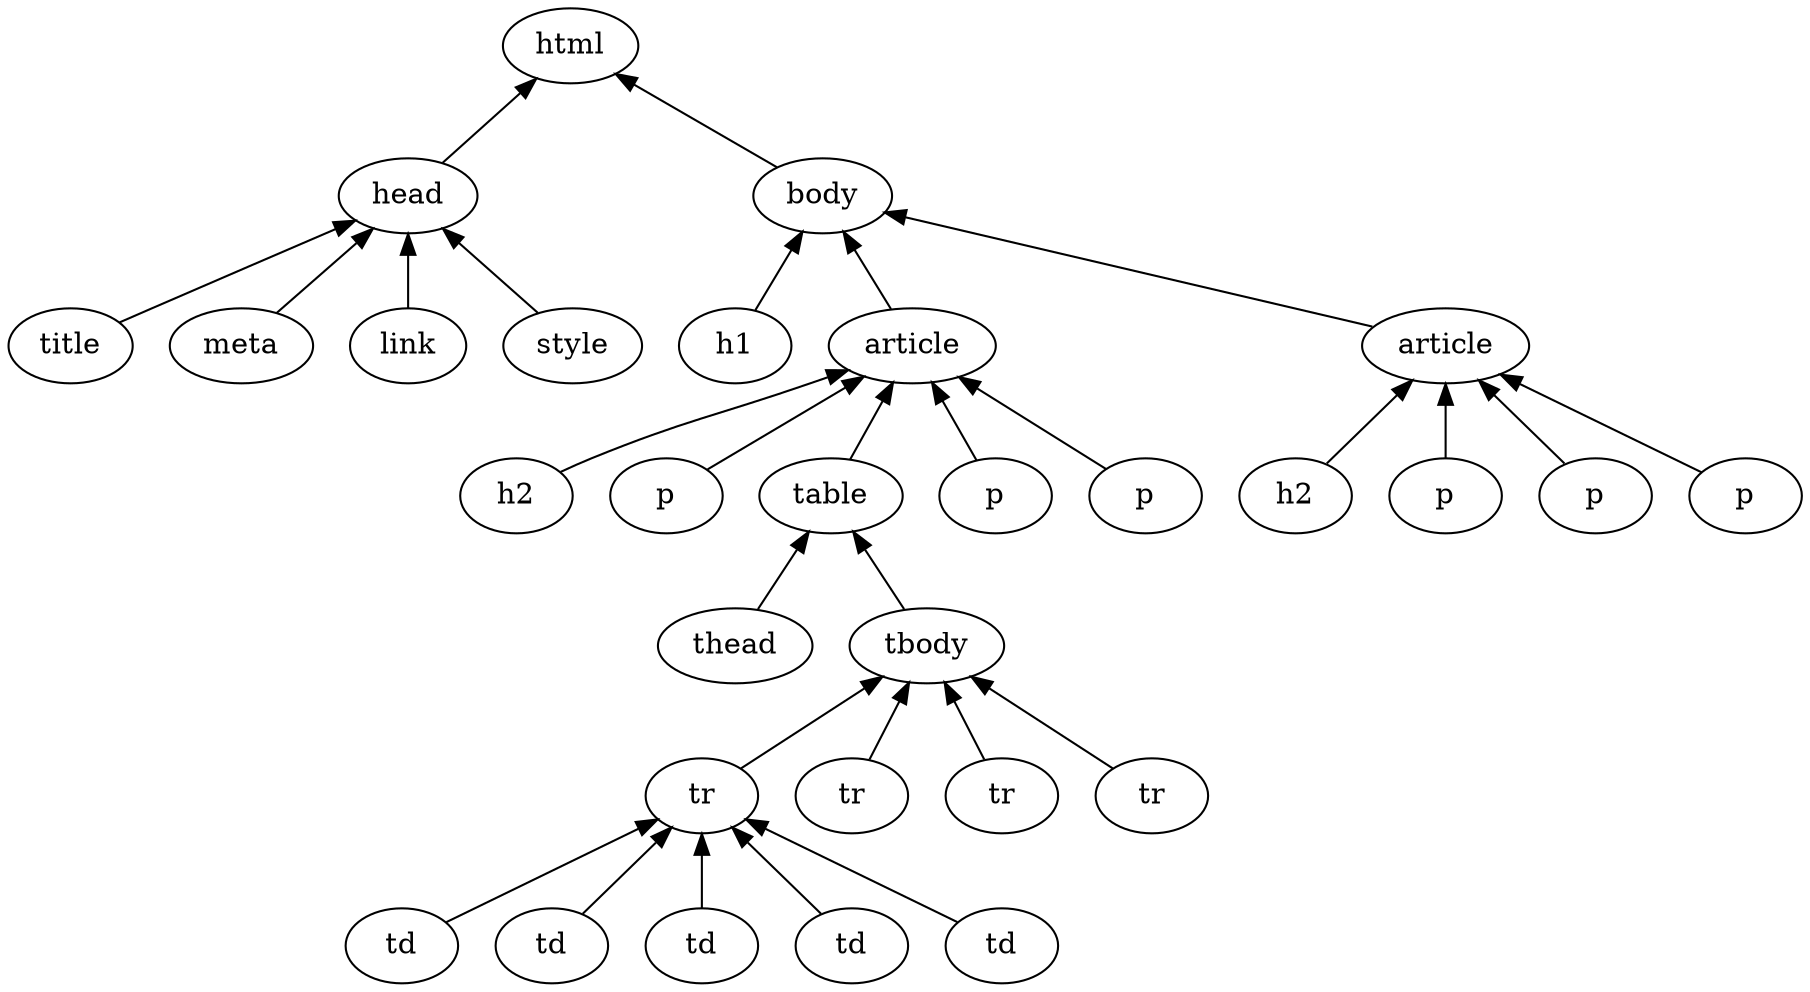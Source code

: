 digraph htmldom{
  # rankdir=LR;
  # node [shape = circle];
  # ordering=out;
  # graph [ordering="out"];
  edge [dir=back];
  h1 [label="h1"];
  h2 [label="h2"];
  h3 [label="h2"];
  article1 [label="article"];
  article2 [label="article"];
  p1 [label="p"];
  table [label="table"];
  p2 [label="p"];
  p3 [label="p"];
  p4 [label="p"];
  p5 [label="p"];
  p6 [label="p"];
  tr1 [label="tr"];
  tr2 [label="tr"];
  tr3 [label="tr"];
  tr4 [label="tr"];
  td1 [label="td"];
  td2 [label="td"];
  td3 [label="td"];
  td4 [label="td"];
  td5 [label="td"];
  html -> {head, body};
  head -> {title, meta, link, style};
  body -> {h1, article1, article2};
  article1 -> {h2, p1, table, p2, p3};
  table -> {thead, tbody};
  tbody -> {tr1, tr2, tr3, tr4};
  tr1 -> {td1, td2, td3, td4, td5};
  article2 -> {h3, p4, p5, p6};
}
